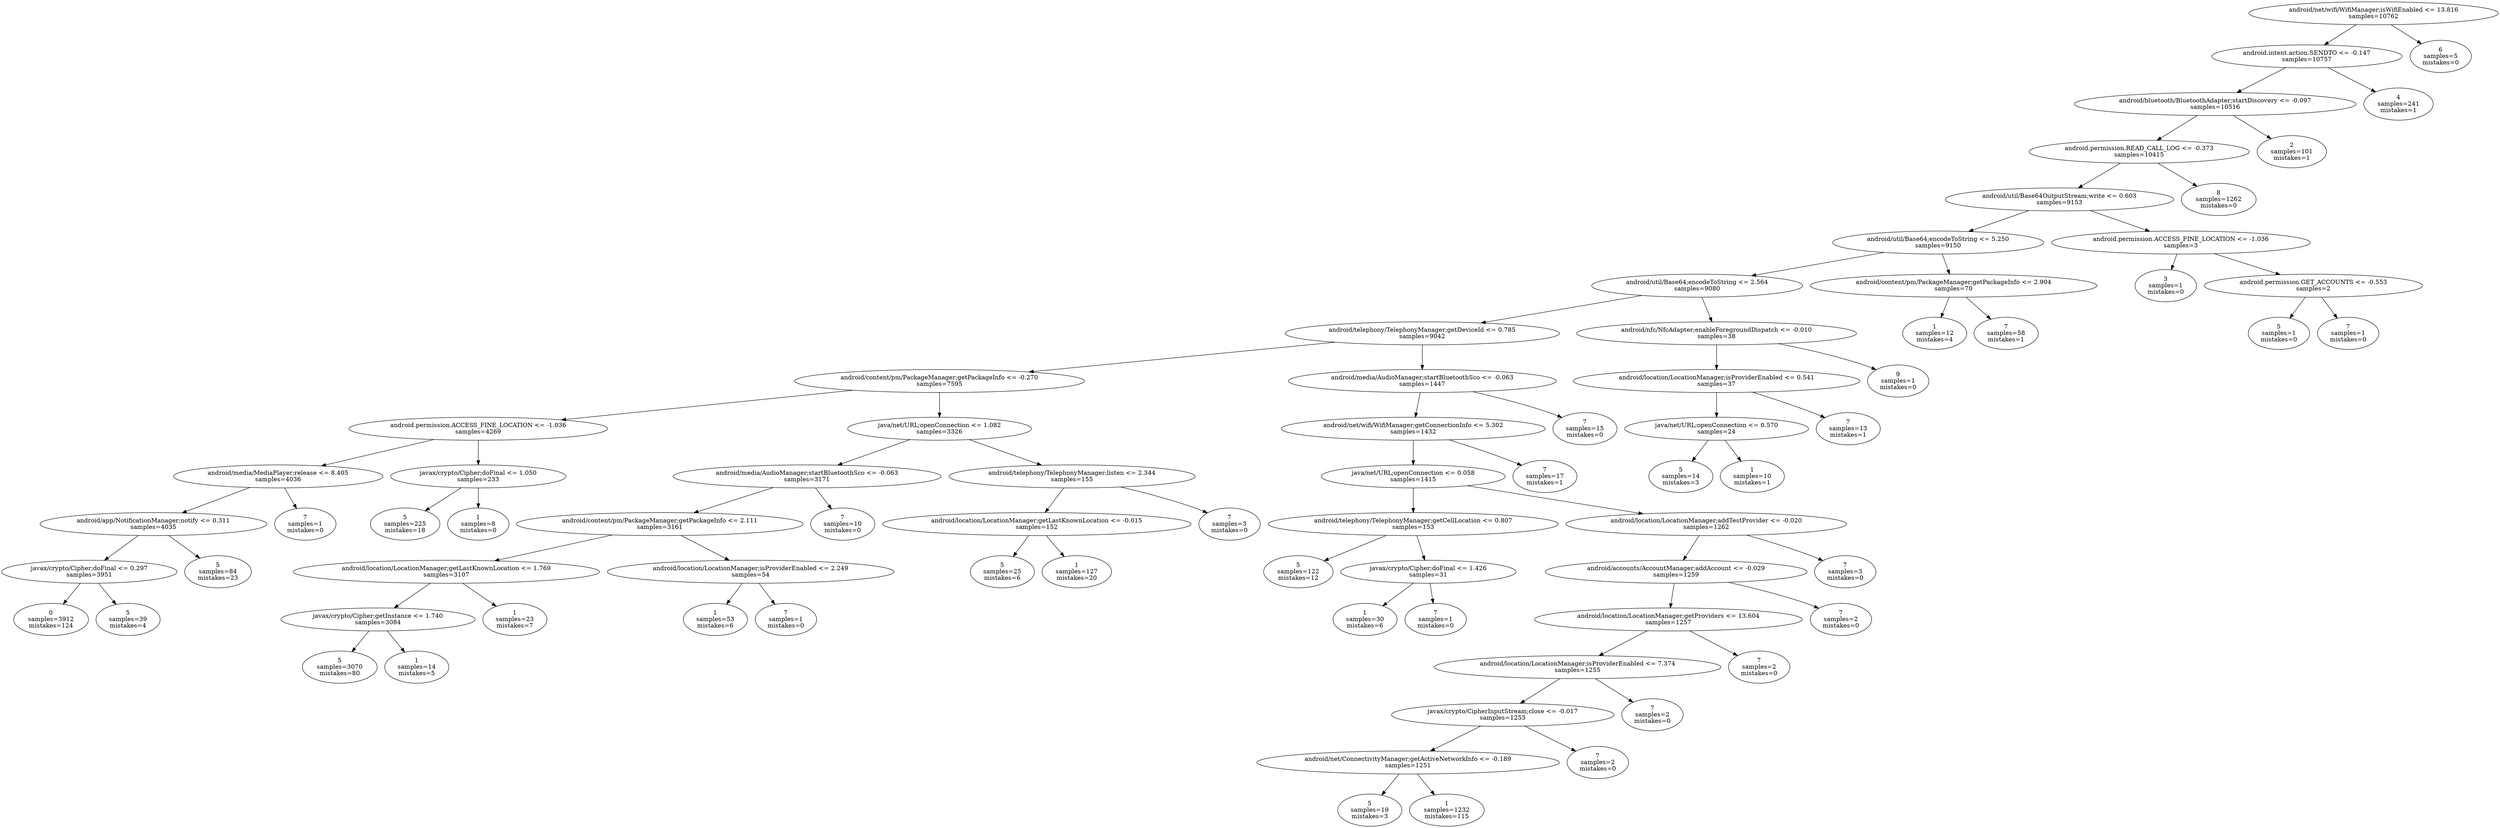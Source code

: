 digraph ClusteringTree {
n_0 [label="android/net/wifi/WifiManager;isWifiEnabled <= 13.816
samples=\10762"];
n_1 [label="android.intent.action.SENDTO <= -0.147
samples=\10757"];
n_2 [label="6
samples=\5
mistakes=\0"];
n_3 [label="android/bluetooth/BluetoothAdapter;startDiscovery <= -0.097
samples=\10516"];
n_4 [label="4
samples=\241
mistakes=\1"];
n_5 [label="android.permission.READ_CALL_LOG <= -0.373
samples=\10415"];
n_6 [label="2
samples=\101
mistakes=\1"];
n_7 [label="android/util/Base64OutputStream;write <= 0.603
samples=\9153"];
n_8 [label="8
samples=\1262
mistakes=\0"];
n_9 [label="android/util/Base64;encodeToString <= 5.250
samples=\9150"];
n_10 [label="android.permission.ACCESS_FINE_LOCATION <= -1.036
samples=\3"];
n_11 [label="android/util/Base64;encodeToString <= 2.564
samples=\9080"];
n_12 [label="android/content/pm/PackageManager;getPackageInfo <= 2.904
samples=\70"];
n_13 [label="3
samples=\1
mistakes=\0"];
n_14 [label="android.permission.GET_ACCOUNTS <= -0.553
samples=\2"];
n_15 [label="android/telephony/TelephonyManager;getDeviceId <= 0.785
samples=\9042"];
n_16 [label="android/nfc/NfcAdapter;enableForegroundDispatch <= -0.010
samples=\38"];
n_17 [label="1
samples=\12
mistakes=\4"];
n_18 [label="7
samples=\58
mistakes=\1"];
n_19 [label="5
samples=\1
mistakes=\0"];
n_20 [label="7
samples=\1
mistakes=\0"];
n_21 [label="android/content/pm/PackageManager;getPackageInfo <= -0.270
samples=\7595"];
n_22 [label="android/media/AudioManager;startBluetoothSco <= -0.063
samples=\1447"];
n_23 [label="android/location/LocationManager;isProviderEnabled <= 0.541
samples=\37"];
n_24 [label="9
samples=\1
mistakes=\0"];
n_25 [label="android.permission.ACCESS_FINE_LOCATION <= -1.036
samples=\4269"];
n_26 [label="java/net/URL;openConnection <= 1.082
samples=\3326"];
n_27 [label="android/net/wifi/WifiManager;getConnectionInfo <= 5.302
samples=\1432"];
n_28 [label="7
samples=\15
mistakes=\0"];
n_29 [label="java/net/URL;openConnection <= 0.570
samples=\24"];
n_30 [label="7
samples=\13
mistakes=\1"];
n_31 [label="android/media/MediaPlayer;release <= 8.405
samples=\4036"];
n_32 [label="javax/crypto/Cipher;doFinal <= 1.050
samples=\233"];
n_33 [label="android/media/AudioManager;startBluetoothSco <= -0.063
samples=\3171"];
n_34 [label="android/telephony/TelephonyManager;listen <= 2.344
samples=\155"];
n_35 [label="java/net/URL;openConnection <= 0.058
samples=\1415"];
n_36 [label="7
samples=\17
mistakes=\1"];
n_37 [label="5
samples=\14
mistakes=\3"];
n_38 [label="1
samples=\10
mistakes=\1"];
n_39 [label="android/app/NotificationManager;notify <= 0.311
samples=\4035"];
n_40 [label="7
samples=\1
mistakes=\0"];
n_41 [label="5
samples=\225
mistakes=\18"];
n_42 [label="1
samples=\8
mistakes=\0"];
n_43 [label="android/content/pm/PackageManager;getPackageInfo <= 2.111
samples=\3161"];
n_44 [label="7
samples=\10
mistakes=\0"];
n_45 [label="android/location/LocationManager;getLastKnownLocation <= -0.015
samples=\152"];
n_46 [label="7
samples=\3
mistakes=\0"];
n_47 [label="android/telephony/TelephonyManager;getCellLocation <= 0.807
samples=\153"];
n_48 [label="android/location/LocationManager;addTestProvider <= -0.020
samples=\1262"];
n_49 [label="javax/crypto/Cipher;doFinal <= 0.297
samples=\3951"];
n_50 [label="5
samples=\84
mistakes=\23"];
n_51 [label="android/location/LocationManager;getLastKnownLocation <= 1.769
samples=\3107"];
n_52 [label="android/location/LocationManager;isProviderEnabled <= 2.249
samples=\54"];
n_53 [label="5
samples=\25
mistakes=\6"];
n_54 [label="1
samples=\127
mistakes=\20"];
n_55 [label="5
samples=\122
mistakes=\12"];
n_56 [label="javax/crypto/Cipher;doFinal <= 1.426
samples=\31"];
n_57 [label="android/accounts/AccountManager;addAccount <= -0.029
samples=\1259"];
n_58 [label="7
samples=\3
mistakes=\0"];
n_59 [label="0
samples=\3912
mistakes=\124"];
n_60 [label="5
samples=\39
mistakes=\4"];
n_61 [label="javax/crypto/Cipher;getInstance <= 1.740
samples=\3084"];
n_62 [label="1
samples=\23
mistakes=\7"];
n_63 [label="1
samples=\53
mistakes=\6"];
n_64 [label="7
samples=\1
mistakes=\0"];
n_65 [label="1
samples=\30
mistakes=\6"];
n_66 [label="7
samples=\1
mistakes=\0"];
n_67 [label="android/location/LocationManager;getProviders <= 13.604
samples=\1257"];
n_68 [label="7
samples=\2
mistakes=\0"];
n_69 [label="5
samples=\3070
mistakes=\80"];
n_70 [label="1
samples=\14
mistakes=\5"];
n_71 [label="android/location/LocationManager;isProviderEnabled <= 7.374
samples=\1255"];
n_72 [label="7
samples=\2
mistakes=\0"];
n_73 [label="javax/crypto/CipherInputStream;close <= -0.017
samples=\1253"];
n_74 [label="7
samples=\2
mistakes=\0"];
n_75 [label="android/net/ConnectivityManager;getActiveNetworkInfo <= -0.189
samples=\1251"];
n_76 [label="7
samples=\2
mistakes=\0"];
n_77 [label="5
samples=\19
mistakes=\3"];
n_78 [label="1
samples=\1232
mistakes=\115"];
n_0 -> n_1;
n_0 -> n_2;
n_1 -> n_3;
n_1 -> n_4;
n_3 -> n_5;
n_3 -> n_6;
n_5 -> n_7;
n_5 -> n_8;
n_7 -> n_9;
n_7 -> n_10;
n_9 -> n_11;
n_9 -> n_12;
n_10 -> n_13;
n_10 -> n_14;
n_11 -> n_15;
n_11 -> n_16;
n_12 -> n_17;
n_12 -> n_18;
n_14 -> n_19;
n_14 -> n_20;
n_15 -> n_21;
n_15 -> n_22;
n_16 -> n_23;
n_16 -> n_24;
n_21 -> n_25;
n_21 -> n_26;
n_22 -> n_27;
n_22 -> n_28;
n_23 -> n_29;
n_23 -> n_30;
n_25 -> n_31;
n_25 -> n_32;
n_26 -> n_33;
n_26 -> n_34;
n_27 -> n_35;
n_27 -> n_36;
n_29 -> n_37;
n_29 -> n_38;
n_31 -> n_39;
n_31 -> n_40;
n_32 -> n_41;
n_32 -> n_42;
n_33 -> n_43;
n_33 -> n_44;
n_34 -> n_45;
n_34 -> n_46;
n_35 -> n_47;
n_35 -> n_48;
n_39 -> n_49;
n_39 -> n_50;
n_43 -> n_51;
n_43 -> n_52;
n_45 -> n_53;
n_45 -> n_54;
n_47 -> n_55;
n_47 -> n_56;
n_48 -> n_57;
n_48 -> n_58;
n_49 -> n_59;
n_49 -> n_60;
n_51 -> n_61;
n_51 -> n_62;
n_52 -> n_63;
n_52 -> n_64;
n_56 -> n_65;
n_56 -> n_66;
n_57 -> n_67;
n_57 -> n_68;
n_61 -> n_69;
n_61 -> n_70;
n_67 -> n_71;
n_67 -> n_72;
n_71 -> n_73;
n_71 -> n_74;
n_73 -> n_75;
n_73 -> n_76;
n_75 -> n_77;
n_75 -> n_78;
}
